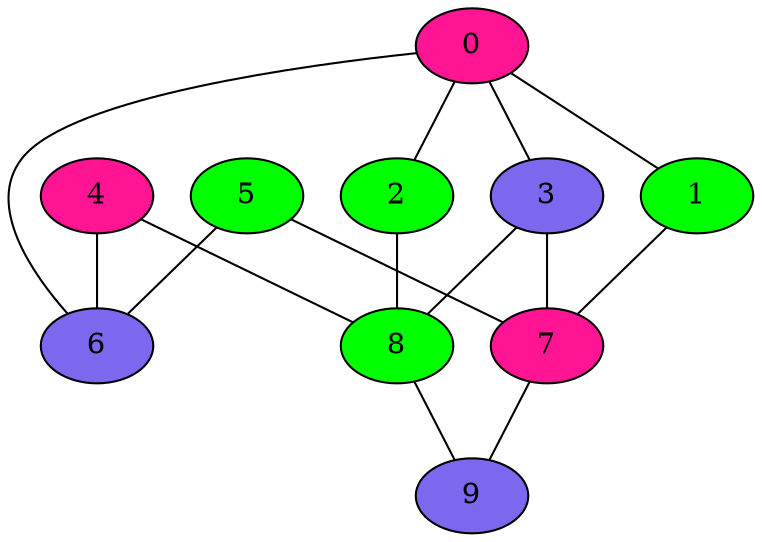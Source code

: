 graph {
7[style = filled, fillcolor = DeepPink];
8[style = filled, fillcolor = Lime];
0[style = filled, fillcolor = DeepPink];
4[style = filled, fillcolor = DeepPink];
1[style = filled, fillcolor = Lime];
2[style = filled, fillcolor = Lime];
5[style = filled, fillcolor = Lime];
6[style = filled, fillcolor = MediumSlateBlue];
3[style = filled, fillcolor = MediumSlateBlue];
9[style = filled, fillcolor = MediumSlateBlue];
  0--1; 
  0--2; 
  0--3; 
  0--6; 
  1--7; 
  2--8; 
  3--7; 
  3--8; 
  4--6; 
  4--8; 
  5--6; 
  5--7; 
  7--9; 
  8--9; 
}
